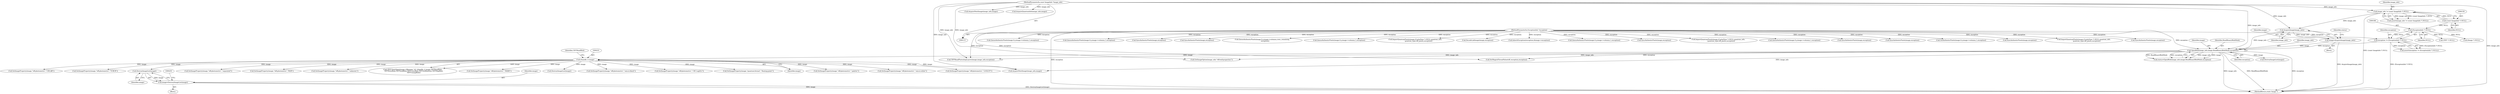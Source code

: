 digraph "0_ImageMagick_c073a7712d82476b5fbee74856c46b88af9c3175@pointer" {
"1000249" [label="(Call,DestroyImageList(image))"];
"1000230" [label="(Call,(thandle_t) image)"];
"1000200" [label="(Call,OpenBlob(image_info,image,ReadBinaryBlobMode,exception))"];
"1000196" [label="(Call,AcquireImage(image_info))"];
"1000156" [label="(Call,image_info != (const ImageInfo *) NULL)"];
"1000116" [label="(MethodParameterIn,const ImageInfo *image_info)"];
"1000158" [label="(Call,(const ImageInfo *) NULL)"];
"1000194" [label="(Call,image=AcquireImage(image_info))"];
"1000183" [label="(Call,exception != (ExceptionInfo *) NULL)"];
"1000117" [label="(MethodParameterIn,ExceptionInfo *exception)"];
"1000185" [label="(Call,(ExceptionInfo *) NULL)"];
"1000247" [label="(Call,image=DestroyImageList(image))"];
"1000116" [label="(MethodParameterIn,const ImageInfo *image_info)"];
"1000200" [label="(Call,OpenBlob(image_info,image,ReadBinaryBlobMode,exception))"];
"1000310" [label="(Call,AcquireNextImage(image_info,image))"];
"1000201" [label="(Identifier,image_info)"];
"1000230" [label="(Call,(thandle_t) image)"];
"1000185" [label="(Call,(ExceptionInfo *) NULL)"];
"1000249" [label="(Call,DestroyImageList(image))"];
"1002791" [label="(Call,QueueAuthenticPixels(image,0,y,image->columns,rows_remaining,\n            exception))"];
"1001867" [label="(Call,QueueAuthenticPixels(image,0,y,image->columns,1,exception))"];
"1003391" [label="(Call,TIFFReadPhotoshopLayers(image,image_info,exception))"];
"1000184" [label="(Identifier,exception)"];
"1002258" [label="(Call,ImportQuantumPixels(image,(CacheView *) NULL,quantum_info,\n              quantum_type,tiff_pixels,exception))"];
"1000118" [label="(Block,)"];
"1003280" [label="(Call,DecodeLabImage(image,exception))"];
"1000197" [label="(Identifier,image_info)"];
"1000232" [label="(Identifier,image)"];
"1000478" [label="(Call,SetImageProperty(image,\"tiff:photometric\",\"palette\"))"];
"1000225" [label="(Call,TIFFClientOpen(image->filename,\"rb\",(thandle_t) image,TIFFReadBlob,\n    TIFFWriteBlob,TIFFSeekBlob,TIFFCloseBlob,TIFFGetBlobSize,TIFFMapBlob,\n    TIFFUnmapBlob))"];
"1001365" [label="(Call,InheritException(exception,&image->exception))"];
"1002339" [label="(Call,QueueAuthenticPixels(image,0,y,image->columns,1,exception))"];
"1000233" [label="(Identifier,TIFFReadBlob)"];
"1000160" [label="(Identifier,NULL)"];
"1001896" [label="(Call,SyncAuthenticPixels(image,exception))"];
"1002080" [label="(Call,ImportQuantumPixels(image,(CacheView *) NULL,quantum_info,\n            quantum_type,tiff_pixels,exception))"];
"1002520" [label="(Call,QueueAuthenticPixels(image,0,y,image->columns,1,exception))"];
"1000469" [label="(Call,SetImageProperty(image,\"tiff:photometric\",\"min-is-white\"))"];
"1000514" [label="(Call,SetImageProperty(image,\"tiff:photometric\",\"LOGLUV\"))"];
"1000496" [label="(Call,SetImageProperty(image,\"tiff:photometric\",\"CIELAB\"))"];
"1000183" [label="(Call,exception != (ExceptionInfo *) NULL)"];
"1000541" [label="(Call,SetImageProperty(image,\"tiff:photometric\",\"YCBCR\"))"];
"1003345" [label="(Call,AcquireNextImage(image_info,image))"];
"1000532" [label="(Call,SetImageProperty(image,\"tiff:photometric\",\"separated\"))"];
"1000187" [label="(Identifier,NULL)"];
"1000204" [label="(Identifier,exception)"];
"1000487" [label="(Call,SetImageProperty(image,\"tiff:photometric\",\"RGB\"))"];
"1002996" [label="(Call,SyncAuthenticPixels(image,exception))"];
"1000199" [label="(Identifier,status)"];
"1000550" [label="(Call,SetImageProperty(image,\"tiff:photometric\",\"unknown\"))"];
"1000202" [label="(Identifier,image)"];
"1000158" [label="(Call,(const ImageInfo *) NULL)"];
"1000156" [label="(Call,image_info != (const ImageInfo *) NULL)"];
"1001376" [label="(Call,AcquireQuantumInfo(image_info,image))"];
"1000248" [label="(Identifier,image)"];
"1002639" [label="(Call,SyncAuthenticPixels(image,exception))"];
"1003421" [label="(MethodReturn,static Image *)"];
"1000182" [label="(Call,assert(exception != (ExceptionInfo *) NULL))"];
"1002172" [label="(Call,GetAuthenticPixels(image,0,y,image->columns,1,exception))"];
"1000203" [label="(Identifier,ReadBinaryBlobMode)"];
"1000117" [label="(MethodParameterIn,ExceptionInfo *exception)"];
"1002269" [label="(Call,SyncAuthenticPixels(image,exception))"];
"1000243" [label="(Call,(TIFF *) NULL)"];
"1001885" [label="(Call,ImportQuantumPixels(image,(CacheView *) NULL,quantum_info,\n            quantum_type,tiff_pixels,exception))"];
"1000215" [label="(Call,(Image *) NULL)"];
"1000220" [label="(Call,SetMagickThreadValue(tiff_exception,exception))"];
"1000523" [label="(Call,SetImageProperty(image,\"tiff:photometric\",\"MASK\"))"];
"1002460" [label="(Call,SyncAuthenticPixels(image,exception))"];
"1000247" [label="(Call,image=DestroyImageList(image))"];
"1000196" [label="(Call,AcquireImage(image_info))"];
"1000212" [label="(Call,DestroyImageList(image))"];
"1000304" [label="(Call,DestroyImageList(image))"];
"1000246" [label="(Block,)"];
"1000729" [label="(Call,GetImageOption(image_info,\"tiff:exif-properties\"))"];
"1000157" [label="(Identifier,image_info)"];
"1002062" [label="(Call,QueueAuthenticPixels(image,0,y,image->columns,1,exception))"];
"1000460" [label="(Call,SetImageProperty(image,\"tiff:photometric\",\"min-is-black\"))"];
"1003140" [label="(Call,QueueAuthenticPixels(image,0,y,image->columns,1,exception))"];
"1003221" [label="(Call,SyncAuthenticPixels(image,exception))"];
"1000195" [label="(Identifier,image)"];
"1002091" [label="(Call,SyncAuthenticPixels(image,exception))"];
"1000505" [label="(Call,SetImageProperty(image,\"tiff:photometric\",\"CIE Log2(L)\"))"];
"1000449" [label="(Call,SetImageProperty(image,\"quantum:format\",\"floating-point\"))"];
"1000198" [label="(Call,status=OpenBlob(image_info,image,ReadBinaryBlobMode,exception))"];
"1000194" [label="(Call,image=AcquireImage(image_info))"];
"1000250" [label="(Identifier,image)"];
"1000155" [label="(Call,assert(image_info != (const ImageInfo *) NULL))"];
"1000249" -> "1000247"  [label="AST: "];
"1000249" -> "1000250"  [label="CFG: "];
"1000250" -> "1000249"  [label="AST: "];
"1000247" -> "1000249"  [label="CFG: "];
"1000249" -> "1000247"  [label="DDG: image"];
"1000230" -> "1000249"  [label="DDG: image"];
"1000230" -> "1000225"  [label="AST: "];
"1000230" -> "1000232"  [label="CFG: "];
"1000231" -> "1000230"  [label="AST: "];
"1000232" -> "1000230"  [label="AST: "];
"1000233" -> "1000230"  [label="CFG: "];
"1000230" -> "1000225"  [label="DDG: image"];
"1000200" -> "1000230"  [label="DDG: image"];
"1000230" -> "1000304"  [label="DDG: image"];
"1000230" -> "1000310"  [label="DDG: image"];
"1000230" -> "1000449"  [label="DDG: image"];
"1000230" -> "1000460"  [label="DDG: image"];
"1000230" -> "1000469"  [label="DDG: image"];
"1000230" -> "1000478"  [label="DDG: image"];
"1000230" -> "1000487"  [label="DDG: image"];
"1000230" -> "1000496"  [label="DDG: image"];
"1000230" -> "1000505"  [label="DDG: image"];
"1000230" -> "1000514"  [label="DDG: image"];
"1000230" -> "1000523"  [label="DDG: image"];
"1000230" -> "1000532"  [label="DDG: image"];
"1000230" -> "1000541"  [label="DDG: image"];
"1000230" -> "1000550"  [label="DDG: image"];
"1000200" -> "1000198"  [label="AST: "];
"1000200" -> "1000204"  [label="CFG: "];
"1000201" -> "1000200"  [label="AST: "];
"1000202" -> "1000200"  [label="AST: "];
"1000203" -> "1000200"  [label="AST: "];
"1000204" -> "1000200"  [label="AST: "];
"1000198" -> "1000200"  [label="CFG: "];
"1000200" -> "1003421"  [label="DDG: image_info"];
"1000200" -> "1003421"  [label="DDG: ReadBinaryBlobMode"];
"1000200" -> "1003421"  [label="DDG: exception"];
"1000200" -> "1000198"  [label="DDG: image_info"];
"1000200" -> "1000198"  [label="DDG: image"];
"1000200" -> "1000198"  [label="DDG: ReadBinaryBlobMode"];
"1000200" -> "1000198"  [label="DDG: exception"];
"1000196" -> "1000200"  [label="DDG: image_info"];
"1000116" -> "1000200"  [label="DDG: image_info"];
"1000194" -> "1000200"  [label="DDG: image"];
"1000183" -> "1000200"  [label="DDG: exception"];
"1000117" -> "1000200"  [label="DDG: exception"];
"1000200" -> "1000212"  [label="DDG: image"];
"1000200" -> "1000220"  [label="DDG: exception"];
"1000200" -> "1000310"  [label="DDG: image_info"];
"1000200" -> "1000729"  [label="DDG: image_info"];
"1000200" -> "1003391"  [label="DDG: image_info"];
"1000196" -> "1000194"  [label="AST: "];
"1000196" -> "1000197"  [label="CFG: "];
"1000197" -> "1000196"  [label="AST: "];
"1000194" -> "1000196"  [label="CFG: "];
"1000196" -> "1000194"  [label="DDG: image_info"];
"1000156" -> "1000196"  [label="DDG: image_info"];
"1000116" -> "1000196"  [label="DDG: image_info"];
"1000156" -> "1000155"  [label="AST: "];
"1000156" -> "1000158"  [label="CFG: "];
"1000157" -> "1000156"  [label="AST: "];
"1000158" -> "1000156"  [label="AST: "];
"1000155" -> "1000156"  [label="CFG: "];
"1000156" -> "1003421"  [label="DDG: (const ImageInfo *) NULL"];
"1000156" -> "1000155"  [label="DDG: image_info"];
"1000156" -> "1000155"  [label="DDG: (const ImageInfo *) NULL"];
"1000116" -> "1000156"  [label="DDG: image_info"];
"1000158" -> "1000156"  [label="DDG: NULL"];
"1000116" -> "1000115"  [label="AST: "];
"1000116" -> "1003421"  [label="DDG: image_info"];
"1000116" -> "1000310"  [label="DDG: image_info"];
"1000116" -> "1000729"  [label="DDG: image_info"];
"1000116" -> "1001376"  [label="DDG: image_info"];
"1000116" -> "1003345"  [label="DDG: image_info"];
"1000116" -> "1003391"  [label="DDG: image_info"];
"1000158" -> "1000160"  [label="CFG: "];
"1000159" -> "1000158"  [label="AST: "];
"1000160" -> "1000158"  [label="AST: "];
"1000158" -> "1000185"  [label="DDG: NULL"];
"1000194" -> "1000118"  [label="AST: "];
"1000195" -> "1000194"  [label="AST: "];
"1000199" -> "1000194"  [label="CFG: "];
"1000194" -> "1003421"  [label="DDG: AcquireImage(image_info)"];
"1000183" -> "1000182"  [label="AST: "];
"1000183" -> "1000185"  [label="CFG: "];
"1000184" -> "1000183"  [label="AST: "];
"1000185" -> "1000183"  [label="AST: "];
"1000182" -> "1000183"  [label="CFG: "];
"1000183" -> "1003421"  [label="DDG: (ExceptionInfo *) NULL"];
"1000183" -> "1000182"  [label="DDG: exception"];
"1000183" -> "1000182"  [label="DDG: (ExceptionInfo *) NULL"];
"1000117" -> "1000183"  [label="DDG: exception"];
"1000185" -> "1000183"  [label="DDG: NULL"];
"1000117" -> "1000115"  [label="AST: "];
"1000117" -> "1003421"  [label="DDG: exception"];
"1000117" -> "1000220"  [label="DDG: exception"];
"1000117" -> "1001365"  [label="DDG: exception"];
"1000117" -> "1001867"  [label="DDG: exception"];
"1000117" -> "1001885"  [label="DDG: exception"];
"1000117" -> "1001896"  [label="DDG: exception"];
"1000117" -> "1002062"  [label="DDG: exception"];
"1000117" -> "1002080"  [label="DDG: exception"];
"1000117" -> "1002091"  [label="DDG: exception"];
"1000117" -> "1002172"  [label="DDG: exception"];
"1000117" -> "1002258"  [label="DDG: exception"];
"1000117" -> "1002269"  [label="DDG: exception"];
"1000117" -> "1002339"  [label="DDG: exception"];
"1000117" -> "1002460"  [label="DDG: exception"];
"1000117" -> "1002520"  [label="DDG: exception"];
"1000117" -> "1002639"  [label="DDG: exception"];
"1000117" -> "1002791"  [label="DDG: exception"];
"1000117" -> "1002996"  [label="DDG: exception"];
"1000117" -> "1003140"  [label="DDG: exception"];
"1000117" -> "1003221"  [label="DDG: exception"];
"1000117" -> "1003280"  [label="DDG: exception"];
"1000117" -> "1003391"  [label="DDG: exception"];
"1000185" -> "1000187"  [label="CFG: "];
"1000186" -> "1000185"  [label="AST: "];
"1000187" -> "1000185"  [label="AST: "];
"1000185" -> "1000215"  [label="DDG: NULL"];
"1000185" -> "1000243"  [label="DDG: NULL"];
"1000247" -> "1000246"  [label="AST: "];
"1000248" -> "1000247"  [label="AST: "];
"1000253" -> "1000247"  [label="CFG: "];
"1000247" -> "1003421"  [label="DDG: image"];
"1000247" -> "1003421"  [label="DDG: DestroyImageList(image)"];
}
